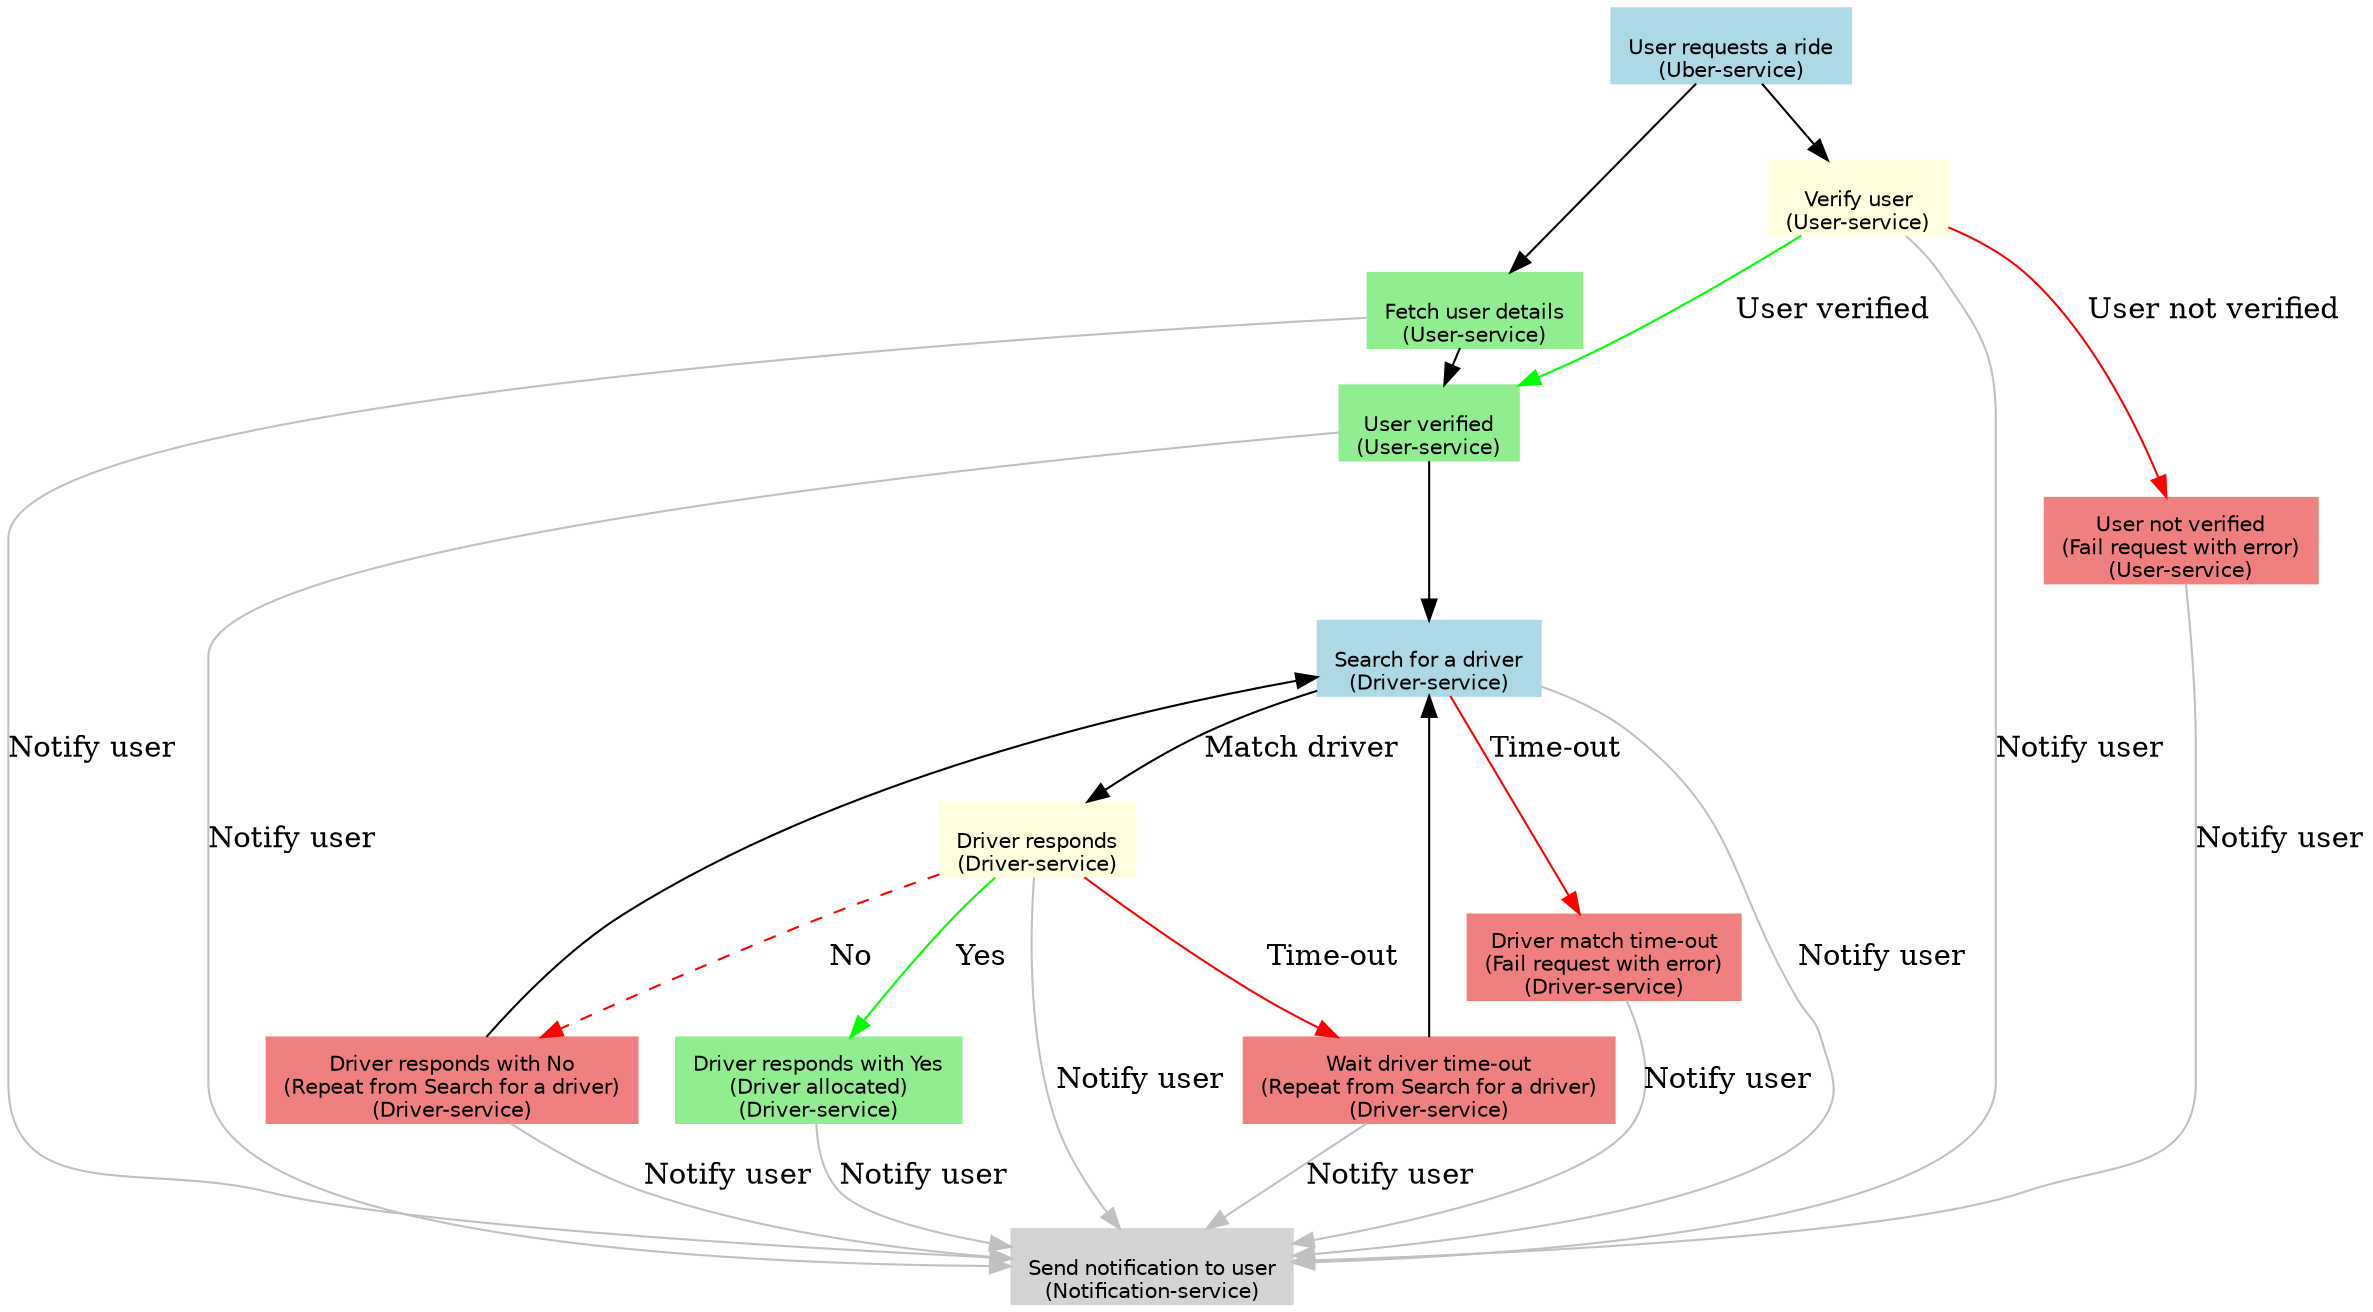 digraph Uber_Ride_Request_Flow {
    node [shape=box, style=filled, fontname=Helvetica, fontsize=10];

    A [label="User requests a ride\n(Uber-service)", labelloc="b", color="lightblue"];
    B [label="Fetch user details\n(User-service)", labelloc="b", color="lightgreen"];
    C [label="Verify user\n(User-service)", labelloc="b", color="lightyellow"];
    D [label="User not verified\n(Fail request with error)\n(User-service)", labelloc="b", color="lightcoral"];
    E [label="User verified\n(User-service)", labelloc="b", color="lightgreen"];
    F [label="Search for a driver\n(Driver-service)", labelloc="b", color="lightblue"];
    G [label="Driver responds\n(Driver-service)", labelloc="b", color="lightyellow"];
    H [label="Driver responds with No\n(Repeat from Search for a driver)\n(Driver-service)", labelloc="b", color="lightcoral"];
    I [label="Driver responds with Yes\n(Driver allocated)\n(Driver-service)", labelloc="b", color="lightgreen"];
    J [label="Driver match time-out\n(Fail request with error)\n(Driver-service)", labelloc="b", color="lightcoral"];
    K [label="Wait driver time-out\n(Repeat from Search for a driver)\n(Driver-service)", labelloc="b", color="lightcoral"];
    L [label="Send notification to user\n(Notification-service)", labelloc="b", color="lightgrey"];

    A -> B;
    A -> C;
    B -> E [constraint=false];
    C -> D [label="User not verified", color="red"];
    C -> E [label="User verified", color="green"];
    E -> F;
    F -> G [label="Match driver"];
    F -> J [label="Time-out", color="red"];
    G -> H [label="No", style="dashed", color="red"];
    H -> F;
    G -> I [label="Yes", color="green"];
    G -> K [label="Time-out", color="red"];
    K -> F;

    B -> L [label="Notify user", color="grey"];
    C -> L [label="Notify user", color="grey"];
    D -> L [label="Notify user", color="grey"];
    E -> L [label="Notify user", color="grey"];
    F -> L [label="Notify user", color="grey"];
    G -> L [label="Notify user", color="grey"];
    H -> L [label="Notify user", color="grey"];
    I -> L [label="Notify user", color="grey"];
    J -> L [label="Notify user", color="grey"];
    K -> L [label="Notify user", color="grey"];
}
